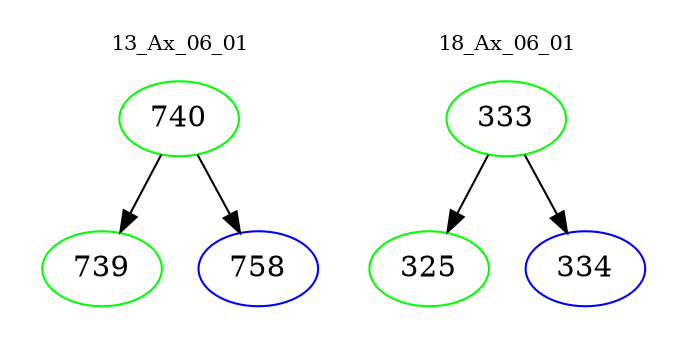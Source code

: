 digraph{
subgraph cluster_0 {
color = white
label = "13_Ax_06_01";
fontsize=10;
T0_740 [label="740", color="green"]
T0_740 -> T0_739 [color="black"]
T0_739 [label="739", color="green"]
T0_740 -> T0_758 [color="black"]
T0_758 [label="758", color="blue"]
}
subgraph cluster_1 {
color = white
label = "18_Ax_06_01";
fontsize=10;
T1_333 [label="333", color="green"]
T1_333 -> T1_325 [color="black"]
T1_325 [label="325", color="green"]
T1_333 -> T1_334 [color="black"]
T1_334 [label="334", color="blue"]
}
}
